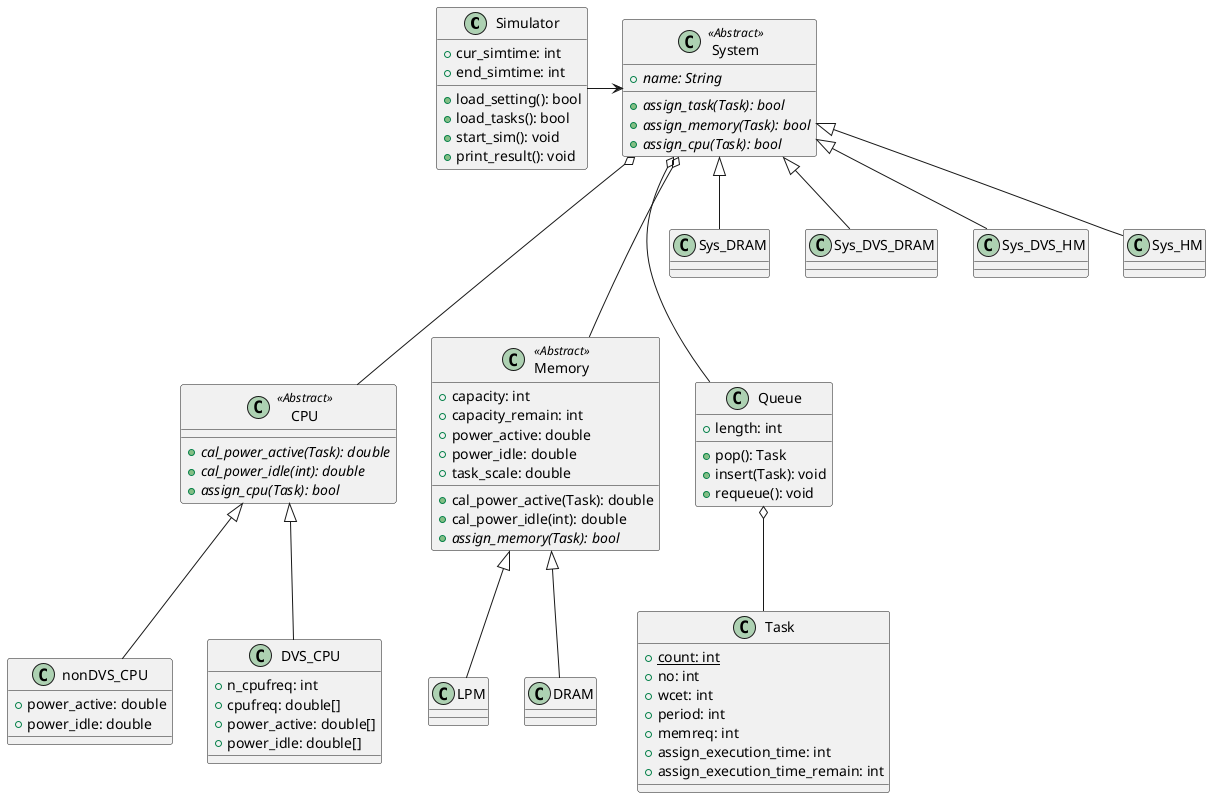 @startuml

/'Simulator'/

class Simulator{
    +{field} cur_simtime: int
    +{field} end_simtime: int

    +{method} load_setting(): bool
    +{method} load_tasks(): bool 
    +{method} start_sim(): void
    +{method} print_result(): void
}

Simulator -> System

/'<System>
하나의 임베디드 시스템을 의미합니다.
시스템은 CPU와 메모리 등으로 구성됩니다.
'/

class System <<Abstract>>
class System{
    +{field}{abstract} name: String

    +{method}{abstract} assign_task(Task): bool
    +{method}{abstract} assign_memory(Task): bool
    +{method}{abstract} assign_cpu(Task): bool
}

System o--- CPU
System o--- Memory
System o--- Queue
System <|-- Sys_DRAM
System <|-- Sys_DVS_DRAM
System <|-- Sys_DVS_HM
System <|-- Sys_HM

class Sys_DRAM{

}

class Sys_HM{

}

class Sys_DVS_DRAM{

}

class Sys_DVS_HM{

}


/'<CPU>
CPU는 프로세서이며 System의 구성요소입니다.
CPU는 하나입니다. (싱글코어 환경이므로)
'/

class CPU <<Abstract>>
class CPU {
    +{method}{abstract} cal_power_active(Task): double 
    +{method}{abstract} cal_power_idle(int): double
    +{method}{abstract} assign_cpu(Task): bool
} 

CPU <|-- nonDVS_CPU
CPU <|-- DVS_CPU

class DVS_CPU{
    +{field} n_cpufreq: int
    +{field} cpufreq: double[]
    +{field} power_active: double[]
    +{field} power_idle: double[]
}

class nonDVS_CPU{
    +{field} power_active: double
    +{field} power_idle: double
}

/'<Memory>
Memory는 System의 구성요소입니다.
System은 한 개 혹은 여러개의 메모리를 가집니다.'/

class Memory <<Abstract>>
class Memory{
    +{field} capacity: int
    +{field} capacity_remain: int
    +{field} power_active: double
    +{field} power_idle: double
    +{field} task_scale: double

    +{method} cal_power_active(Task): double
    +{method} cal_power_idle(int): double
    +{method}{abstract} assign_memory(Task): bool
}

Memory <|-- LPM
Memory <|-- DRAM

class LPM{

}

class DRAM{

}

/'Queue'/
class Queue{
    +{field} length: int
    
    +{method} pop(): Task
    +{method} insert(Task): void
    +{method} requeue(): void
}

Queue o-- Task

/'Task'/

class Task{
    +{static}{field} count: int
    +{field} no: int
    +{field} wcet: int
    +{field} period: int
    +{field} memreq: int
    +{field} assign_execution_time: int
    +{field} assign_execution_time_remain: int

}

@enduml